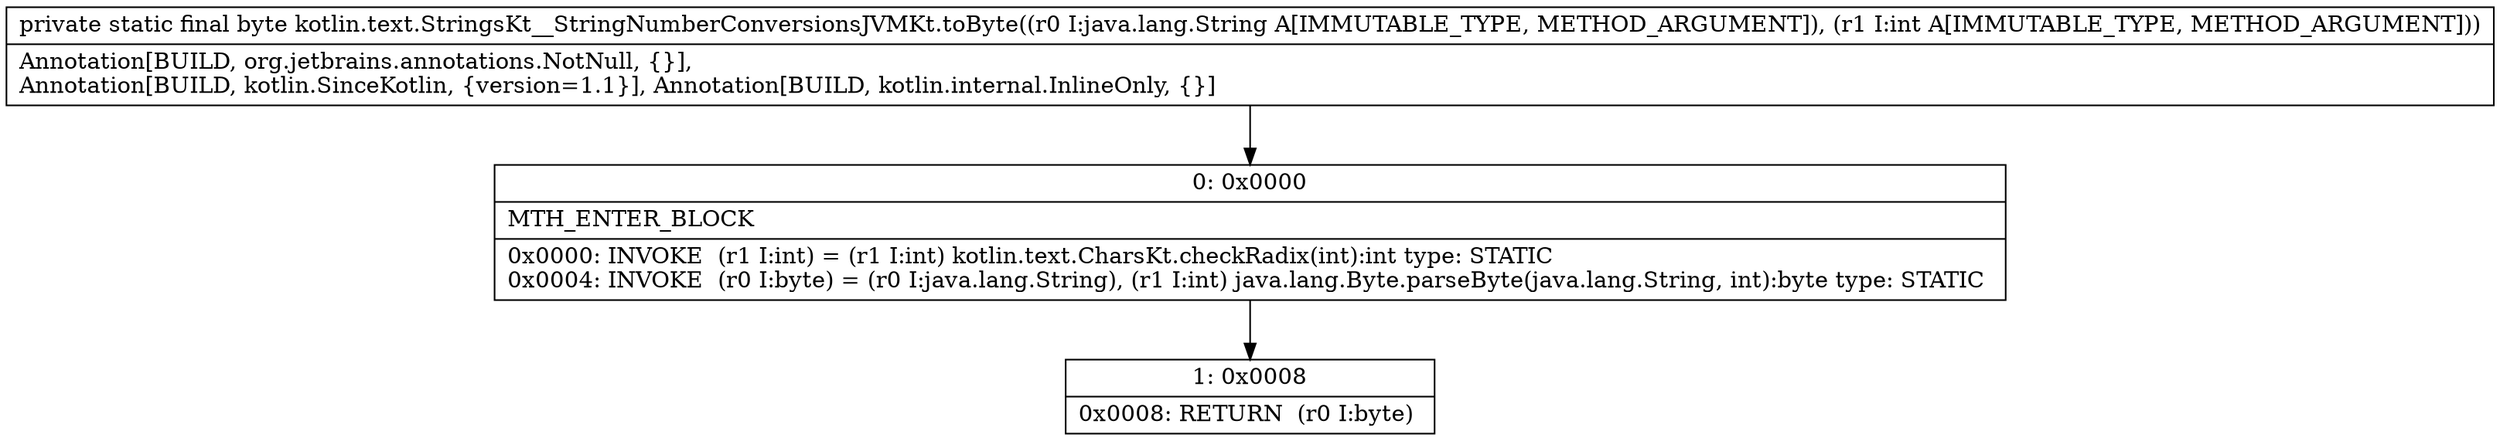 digraph "CFG forkotlin.text.StringsKt__StringNumberConversionsJVMKt.toByte(Ljava\/lang\/String;I)B" {
Node_0 [shape=record,label="{0\:\ 0x0000|MTH_ENTER_BLOCK\l|0x0000: INVOKE  (r1 I:int) = (r1 I:int) kotlin.text.CharsKt.checkRadix(int):int type: STATIC \l0x0004: INVOKE  (r0 I:byte) = (r0 I:java.lang.String), (r1 I:int) java.lang.Byte.parseByte(java.lang.String, int):byte type: STATIC \l}"];
Node_1 [shape=record,label="{1\:\ 0x0008|0x0008: RETURN  (r0 I:byte) \l}"];
MethodNode[shape=record,label="{private static final byte kotlin.text.StringsKt__StringNumberConversionsJVMKt.toByte((r0 I:java.lang.String A[IMMUTABLE_TYPE, METHOD_ARGUMENT]), (r1 I:int A[IMMUTABLE_TYPE, METHOD_ARGUMENT]))  | Annotation[BUILD, org.jetbrains.annotations.NotNull, \{\}], \lAnnotation[BUILD, kotlin.SinceKotlin, \{version=1.1\}], Annotation[BUILD, kotlin.internal.InlineOnly, \{\}]\l}"];
MethodNode -> Node_0;
Node_0 -> Node_1;
}

